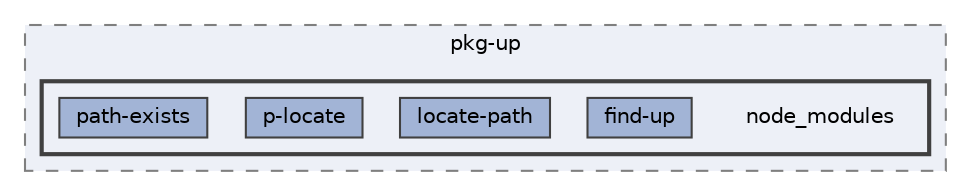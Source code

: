 digraph "pkiclassroomrescheduler/src/main/frontend/node_modules/pkg-up/node_modules"
{
 // LATEX_PDF_SIZE
  bgcolor="transparent";
  edge [fontname=Helvetica,fontsize=10,labelfontname=Helvetica,labelfontsize=10];
  node [fontname=Helvetica,fontsize=10,shape=box,height=0.2,width=0.4];
  compound=true
  subgraph clusterdir_6d1cc6a6430e5a614b3c167d820b3738 {
    graph [ bgcolor="#edf0f7", pencolor="grey50", label="pkg-up", fontname=Helvetica,fontsize=10 style="filled,dashed", URL="dir_6d1cc6a6430e5a614b3c167d820b3738.html",tooltip=""]
  subgraph clusterdir_7a806091c9844f758c251d250baade6a {
    graph [ bgcolor="#edf0f7", pencolor="grey25", label="", fontname=Helvetica,fontsize=10 style="filled,bold", URL="dir_7a806091c9844f758c251d250baade6a.html",tooltip=""]
    dir_7a806091c9844f758c251d250baade6a [shape=plaintext, label="node_modules"];
  dir_66604fb66173e64e2ec4f7fc30005d3b [label="find-up", fillcolor="#a2b4d6", color="grey25", style="filled", URL="dir_66604fb66173e64e2ec4f7fc30005d3b.html",tooltip=""];
  dir_6717d0c78217376affe4da0edea89b12 [label="locate-path", fillcolor="#a2b4d6", color="grey25", style="filled", URL="dir_6717d0c78217376affe4da0edea89b12.html",tooltip=""];
  dir_1f41febad4bc8172a7b76d03efb67954 [label="p-locate", fillcolor="#a2b4d6", color="grey25", style="filled", URL="dir_1f41febad4bc8172a7b76d03efb67954.html",tooltip=""];
  dir_c43a3af655c5466226ce7c6b7cfc3af2 [label="path-exists", fillcolor="#a2b4d6", color="grey25", style="filled", URL="dir_c43a3af655c5466226ce7c6b7cfc3af2.html",tooltip=""];
  }
  }
}
